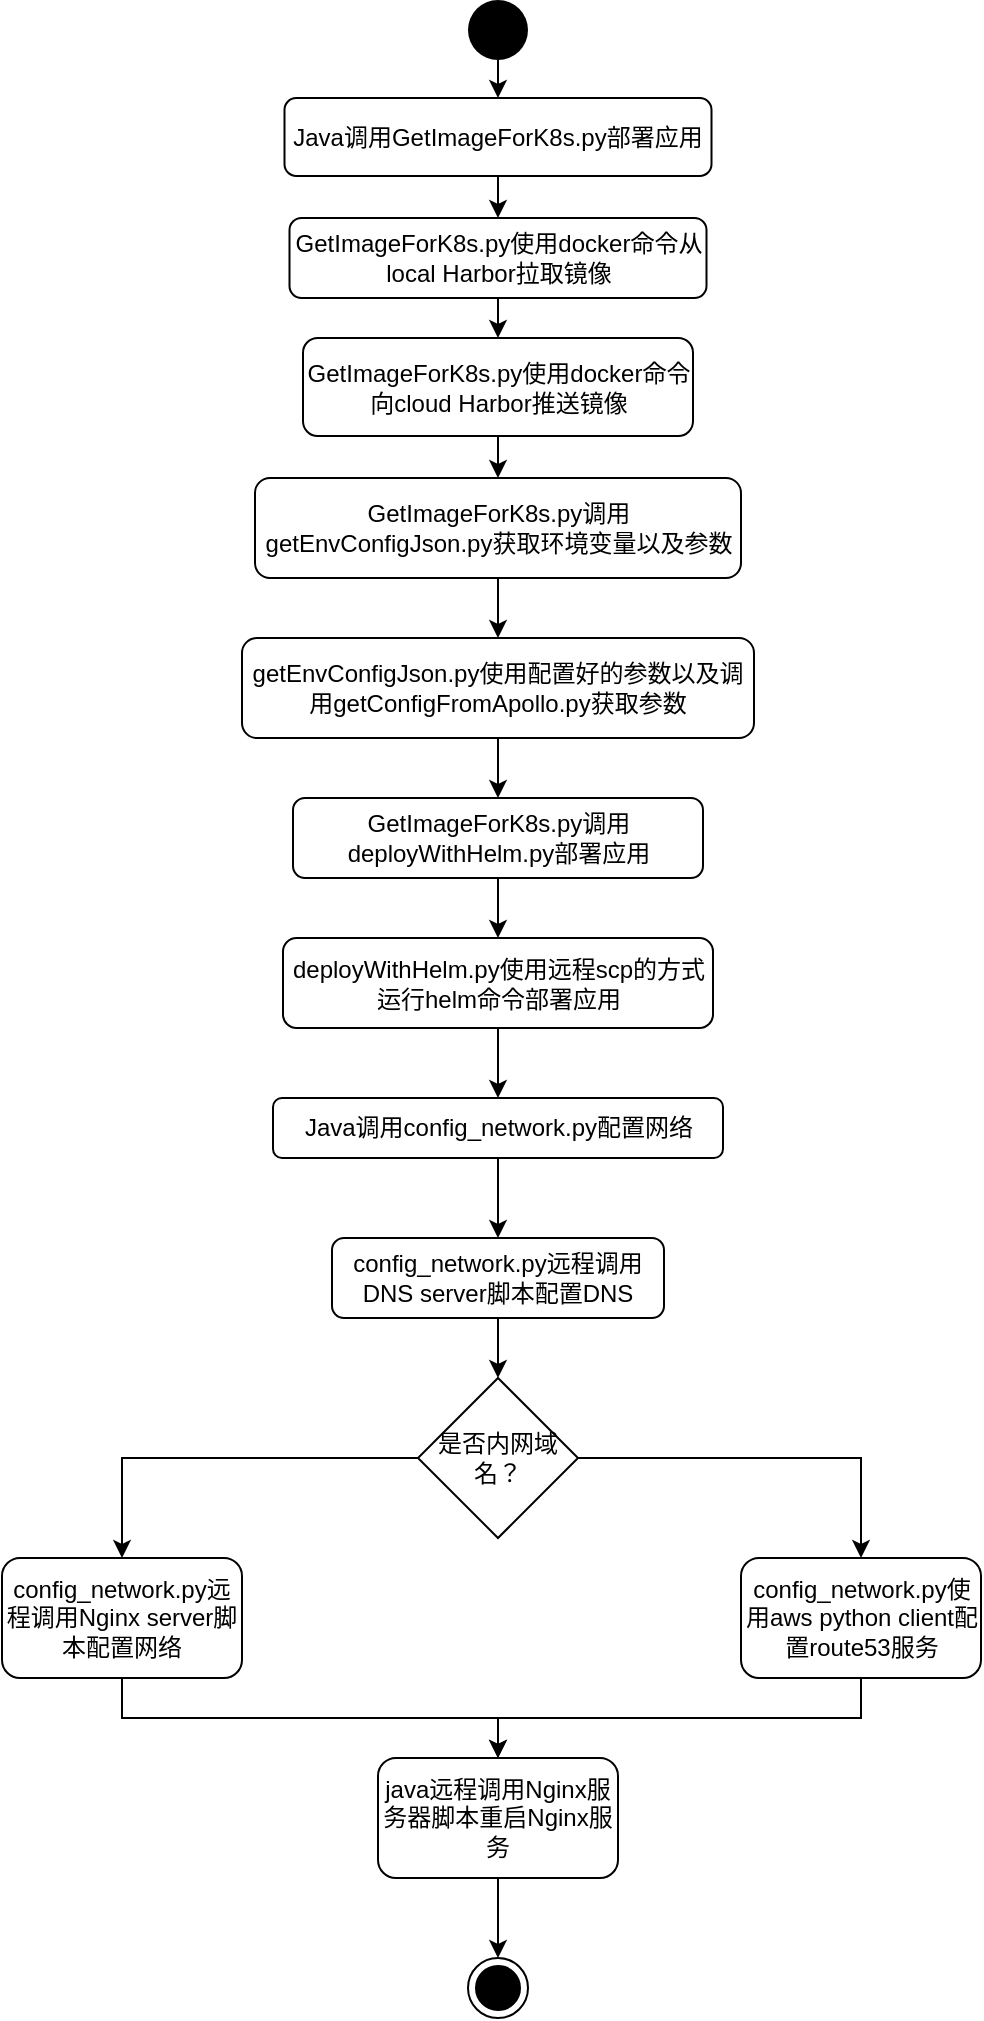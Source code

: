 <mxfile version="13.9.2" type="github">
  <diagram id="6zT8-Kip1oH7LkJC3_hO" name="Page-1">
    <mxGraphModel dx="1422" dy="794" grid="1" gridSize="10" guides="1" tooltips="1" connect="1" arrows="1" fold="1" page="1" pageScale="1" pageWidth="827" pageHeight="1169" math="0" shadow="0">
      <root>
        <mxCell id="0" />
        <mxCell id="1" parent="0" />
        <mxCell id="YM0_yZhmld9y53GlLSz2-17" style="edgeStyle=orthogonalEdgeStyle;rounded=0;orthogonalLoop=1;jettySize=auto;html=1;exitX=0.5;exitY=1;exitDx=0;exitDy=0;entryX=0.5;entryY=0;entryDx=0;entryDy=0;" edge="1" parent="1" source="YM0_yZhmld9y53GlLSz2-1" target="YM0_yZhmld9y53GlLSz2-6">
          <mxGeometry relative="1" as="geometry" />
        </mxCell>
        <mxCell id="YM0_yZhmld9y53GlLSz2-1" value="" style="ellipse;fillColor=#000000;strokeColor=none;" vertex="1" parent="1">
          <mxGeometry x="340" y="21" width="30" height="30" as="geometry" />
        </mxCell>
        <mxCell id="YM0_yZhmld9y53GlLSz2-5" value="" style="ellipse;html=1;shape=endState;fillColor=#000000;strokeColor=#000000;" vertex="1" parent="1">
          <mxGeometry x="340" y="1000" width="30" height="30" as="geometry" />
        </mxCell>
        <mxCell id="YM0_yZhmld9y53GlLSz2-18" style="edgeStyle=orthogonalEdgeStyle;rounded=0;orthogonalLoop=1;jettySize=auto;html=1;exitX=0.5;exitY=1;exitDx=0;exitDy=0;entryX=0.5;entryY=0;entryDx=0;entryDy=0;" edge="1" parent="1" source="YM0_yZhmld9y53GlLSz2-6" target="YM0_yZhmld9y53GlLSz2-8">
          <mxGeometry relative="1" as="geometry">
            <mxPoint x="540" y="109" as="targetPoint" />
          </mxGeometry>
        </mxCell>
        <mxCell id="YM0_yZhmld9y53GlLSz2-6" value="Java调用GetImageForK8s.py部署应用" style="rounded=1;whiteSpace=wrap;html=1;" vertex="1" parent="1">
          <mxGeometry x="248.25" y="70" width="213.5" height="39" as="geometry" />
        </mxCell>
        <mxCell id="YM0_yZhmld9y53GlLSz2-19" style="edgeStyle=orthogonalEdgeStyle;rounded=0;orthogonalLoop=1;jettySize=auto;html=1;exitX=0.5;exitY=1;exitDx=0;exitDy=0;entryX=0.5;entryY=0;entryDx=0;entryDy=0;" edge="1" parent="1" source="YM0_yZhmld9y53GlLSz2-8" target="YM0_yZhmld9y53GlLSz2-9">
          <mxGeometry relative="1" as="geometry" />
        </mxCell>
        <mxCell id="YM0_yZhmld9y53GlLSz2-8" value="GetImageForK8s.py使用docker命令从local Harbor拉取镜像" style="rounded=1;whiteSpace=wrap;html=1;" vertex="1" parent="1">
          <mxGeometry x="250.75" y="130" width="208.5" height="40" as="geometry" />
        </mxCell>
        <mxCell id="YM0_yZhmld9y53GlLSz2-20" style="edgeStyle=orthogonalEdgeStyle;rounded=0;orthogonalLoop=1;jettySize=auto;html=1;exitX=0.5;exitY=1;exitDx=0;exitDy=0;entryX=0.5;entryY=0;entryDx=0;entryDy=0;" edge="1" parent="1" source="YM0_yZhmld9y53GlLSz2-9" target="YM0_yZhmld9y53GlLSz2-33">
          <mxGeometry relative="1" as="geometry" />
        </mxCell>
        <mxCell id="YM0_yZhmld9y53GlLSz2-9" value="GetImageForK8s.py使用docker命令向cloud Harbor推送镜像" style="rounded=1;whiteSpace=wrap;html=1;" vertex="1" parent="1">
          <mxGeometry x="257.5" y="190" width="195" height="49" as="geometry" />
        </mxCell>
        <mxCell id="YM0_yZhmld9y53GlLSz2-21" style="edgeStyle=orthogonalEdgeStyle;rounded=0;orthogonalLoop=1;jettySize=auto;html=1;entryX=0.5;entryY=0;entryDx=0;entryDy=0;exitX=0.5;exitY=1;exitDx=0;exitDy=0;" edge="1" parent="1" source="YM0_yZhmld9y53GlLSz2-11" target="YM0_yZhmld9y53GlLSz2-28">
          <mxGeometry relative="1" as="geometry">
            <mxPoint x="560" y="500" as="sourcePoint" />
          </mxGeometry>
        </mxCell>
        <mxCell id="YM0_yZhmld9y53GlLSz2-11" value="GetImageForK8s.py调用deployWithHelm.py部署应用" style="rounded=1;whiteSpace=wrap;html=1;" vertex="1" parent="1">
          <mxGeometry x="252.5" y="420" width="205" height="40" as="geometry" />
        </mxCell>
        <mxCell id="YM0_yZhmld9y53GlLSz2-37" style="edgeStyle=orthogonalEdgeStyle;rounded=0;orthogonalLoop=1;jettySize=auto;html=1;exitX=0.5;exitY=1;exitDx=0;exitDy=0;" edge="1" parent="1" source="YM0_yZhmld9y53GlLSz2-12" target="YM0_yZhmld9y53GlLSz2-13">
          <mxGeometry relative="1" as="geometry" />
        </mxCell>
        <mxCell id="YM0_yZhmld9y53GlLSz2-12" value="Java调用config_network.py配置网络" style="rounded=1;whiteSpace=wrap;html=1;" vertex="1" parent="1">
          <mxGeometry x="242.5" y="570" width="225" height="30" as="geometry" />
        </mxCell>
        <mxCell id="YM0_yZhmld9y53GlLSz2-23" style="edgeStyle=orthogonalEdgeStyle;rounded=0;orthogonalLoop=1;jettySize=auto;html=1;exitX=0.5;exitY=1;exitDx=0;exitDy=0;entryX=0.5;entryY=0;entryDx=0;entryDy=0;" edge="1" parent="1" source="YM0_yZhmld9y53GlLSz2-13" target="YM0_yZhmld9y53GlLSz2-14">
          <mxGeometry relative="1" as="geometry" />
        </mxCell>
        <mxCell id="YM0_yZhmld9y53GlLSz2-13" value="config_network.py远程调用DNS server脚本配置DNS" style="rounded=1;whiteSpace=wrap;html=1;" vertex="1" parent="1">
          <mxGeometry x="272" y="640" width="166" height="40" as="geometry" />
        </mxCell>
        <mxCell id="YM0_yZhmld9y53GlLSz2-24" style="edgeStyle=orthogonalEdgeStyle;rounded=0;orthogonalLoop=1;jettySize=auto;html=1;exitX=0;exitY=0.5;exitDx=0;exitDy=0;entryX=0.5;entryY=0;entryDx=0;entryDy=0;" edge="1" parent="1" source="YM0_yZhmld9y53GlLSz2-14" target="YM0_yZhmld9y53GlLSz2-15">
          <mxGeometry relative="1" as="geometry" />
        </mxCell>
        <mxCell id="YM0_yZhmld9y53GlLSz2-25" style="edgeStyle=orthogonalEdgeStyle;rounded=0;orthogonalLoop=1;jettySize=auto;html=1;exitX=1;exitY=0.5;exitDx=0;exitDy=0;entryX=0.5;entryY=0;entryDx=0;entryDy=0;" edge="1" parent="1" source="YM0_yZhmld9y53GlLSz2-14" target="YM0_yZhmld9y53GlLSz2-16">
          <mxGeometry relative="1" as="geometry" />
        </mxCell>
        <mxCell id="YM0_yZhmld9y53GlLSz2-14" value="是否内网域名？" style="rhombus;whiteSpace=wrap;html=1;" vertex="1" parent="1">
          <mxGeometry x="315" y="710" width="80" height="80" as="geometry" />
        </mxCell>
        <mxCell id="YM0_yZhmld9y53GlLSz2-26" style="edgeStyle=orthogonalEdgeStyle;rounded=0;orthogonalLoop=1;jettySize=auto;html=1;exitX=0.5;exitY=1;exitDx=0;exitDy=0;entryX=0.5;entryY=0;entryDx=0;entryDy=0;" edge="1" parent="1" source="YM0_yZhmld9y53GlLSz2-15" target="YM0_yZhmld9y53GlLSz2-30">
          <mxGeometry relative="1" as="geometry">
            <mxPoint x="224" y="1031" as="targetPoint" />
          </mxGeometry>
        </mxCell>
        <mxCell id="YM0_yZhmld9y53GlLSz2-15" value="&lt;span&gt;config_network.py远程调用Nginx server脚本配置网络&lt;/span&gt;" style="rounded=1;whiteSpace=wrap;html=1;" vertex="1" parent="1">
          <mxGeometry x="107" y="800" width="120" height="60" as="geometry" />
        </mxCell>
        <mxCell id="YM0_yZhmld9y53GlLSz2-27" style="edgeStyle=orthogonalEdgeStyle;rounded=0;orthogonalLoop=1;jettySize=auto;html=1;exitX=0.5;exitY=1;exitDx=0;exitDy=0;entryX=0.5;entryY=0;entryDx=0;entryDy=0;" edge="1" parent="1" source="YM0_yZhmld9y53GlLSz2-16" target="YM0_yZhmld9y53GlLSz2-30">
          <mxGeometry relative="1" as="geometry">
            <mxPoint x="224" y="1031" as="targetPoint" />
          </mxGeometry>
        </mxCell>
        <mxCell id="YM0_yZhmld9y53GlLSz2-16" value="&lt;span&gt;config_network.py使用aws python client配置route53服务&lt;/span&gt;" style="rounded=1;whiteSpace=wrap;html=1;" vertex="1" parent="1">
          <mxGeometry x="476.5" y="800" width="120" height="60" as="geometry" />
        </mxCell>
        <mxCell id="YM0_yZhmld9y53GlLSz2-29" style="edgeStyle=orthogonalEdgeStyle;rounded=0;orthogonalLoop=1;jettySize=auto;html=1;exitX=0.5;exitY=1;exitDx=0;exitDy=0;entryX=0.5;entryY=0;entryDx=0;entryDy=0;" edge="1" parent="1" source="YM0_yZhmld9y53GlLSz2-28" target="YM0_yZhmld9y53GlLSz2-12">
          <mxGeometry relative="1" as="geometry" />
        </mxCell>
        <mxCell id="YM0_yZhmld9y53GlLSz2-28" value="deployWithHelm.py使用远程scp的方式运行helm命令部署应用" style="rounded=1;whiteSpace=wrap;html=1;" vertex="1" parent="1">
          <mxGeometry x="247.5" y="490" width="215" height="45" as="geometry" />
        </mxCell>
        <mxCell id="YM0_yZhmld9y53GlLSz2-31" style="edgeStyle=orthogonalEdgeStyle;rounded=0;orthogonalLoop=1;jettySize=auto;html=1;exitX=0.5;exitY=1;exitDx=0;exitDy=0;entryX=0.5;entryY=0;entryDx=0;entryDy=0;" edge="1" parent="1" source="YM0_yZhmld9y53GlLSz2-30" target="YM0_yZhmld9y53GlLSz2-5">
          <mxGeometry relative="1" as="geometry">
            <mxPoint x="224" y="1113" as="targetPoint" />
          </mxGeometry>
        </mxCell>
        <mxCell id="YM0_yZhmld9y53GlLSz2-30" value="&lt;span&gt;java远程调用Nginx服务器脚本重启Nginx服务&lt;/span&gt;" style="rounded=1;whiteSpace=wrap;html=1;" vertex="1" parent="1">
          <mxGeometry x="295" y="900" width="120" height="60" as="geometry" />
        </mxCell>
        <mxCell id="YM0_yZhmld9y53GlLSz2-35" style="edgeStyle=orthogonalEdgeStyle;rounded=0;orthogonalLoop=1;jettySize=auto;html=1;exitX=0.5;exitY=1;exitDx=0;exitDy=0;entryX=0.5;entryY=0;entryDx=0;entryDy=0;" edge="1" parent="1" source="YM0_yZhmld9y53GlLSz2-33" target="YM0_yZhmld9y53GlLSz2-34">
          <mxGeometry relative="1" as="geometry" />
        </mxCell>
        <mxCell id="YM0_yZhmld9y53GlLSz2-33" value="GetImageForK8s.py调用getEnvConfigJson.py获取环境变量以及参数" style="rounded=1;whiteSpace=wrap;html=1;" vertex="1" parent="1">
          <mxGeometry x="233.5" y="260" width="243" height="50" as="geometry" />
        </mxCell>
        <mxCell id="YM0_yZhmld9y53GlLSz2-36" style="edgeStyle=orthogonalEdgeStyle;rounded=0;orthogonalLoop=1;jettySize=auto;html=1;exitX=0.5;exitY=1;exitDx=0;exitDy=0;entryX=0.5;entryY=0;entryDx=0;entryDy=0;" edge="1" parent="1" source="YM0_yZhmld9y53GlLSz2-34" target="YM0_yZhmld9y53GlLSz2-11">
          <mxGeometry relative="1" as="geometry" />
        </mxCell>
        <mxCell id="YM0_yZhmld9y53GlLSz2-34" value="getEnvConfigJson.py使用配置好的参数以及调用getConfigFromApollo.py获取参数" style="rounded=1;whiteSpace=wrap;html=1;" vertex="1" parent="1">
          <mxGeometry x="227" y="340" width="256" height="50" as="geometry" />
        </mxCell>
      </root>
    </mxGraphModel>
  </diagram>
</mxfile>
